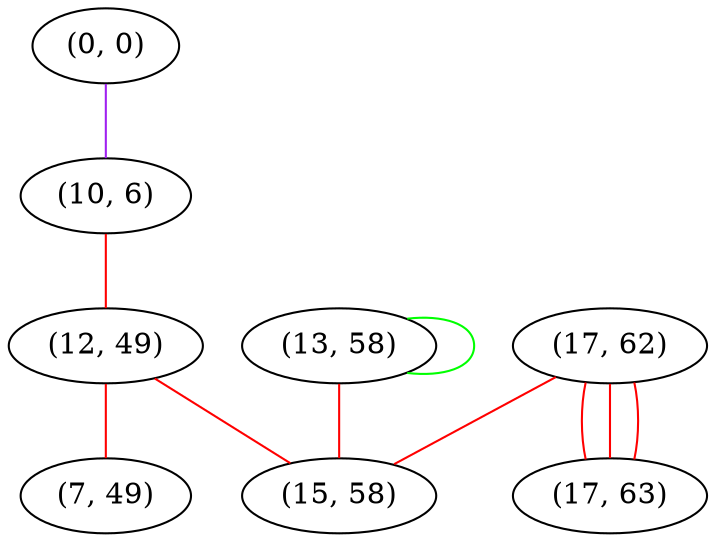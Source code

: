 graph "" {
"(0, 0)";
"(13, 58)";
"(10, 6)";
"(17, 62)";
"(17, 63)";
"(12, 49)";
"(7, 49)";
"(15, 58)";
"(0, 0)" -- "(10, 6)"  [color=purple, key=0, weight=4];
"(13, 58)" -- "(13, 58)"  [color=green, key=0, weight=2];
"(13, 58)" -- "(15, 58)"  [color=red, key=0, weight=1];
"(10, 6)" -- "(12, 49)"  [color=red, key=0, weight=1];
"(17, 62)" -- "(15, 58)"  [color=red, key=0, weight=1];
"(17, 62)" -- "(17, 63)"  [color=red, key=0, weight=1];
"(17, 62)" -- "(17, 63)"  [color=red, key=1, weight=1];
"(17, 62)" -- "(17, 63)"  [color=red, key=2, weight=1];
"(12, 49)" -- "(15, 58)"  [color=red, key=0, weight=1];
"(12, 49)" -- "(7, 49)"  [color=red, key=0, weight=1];
}
